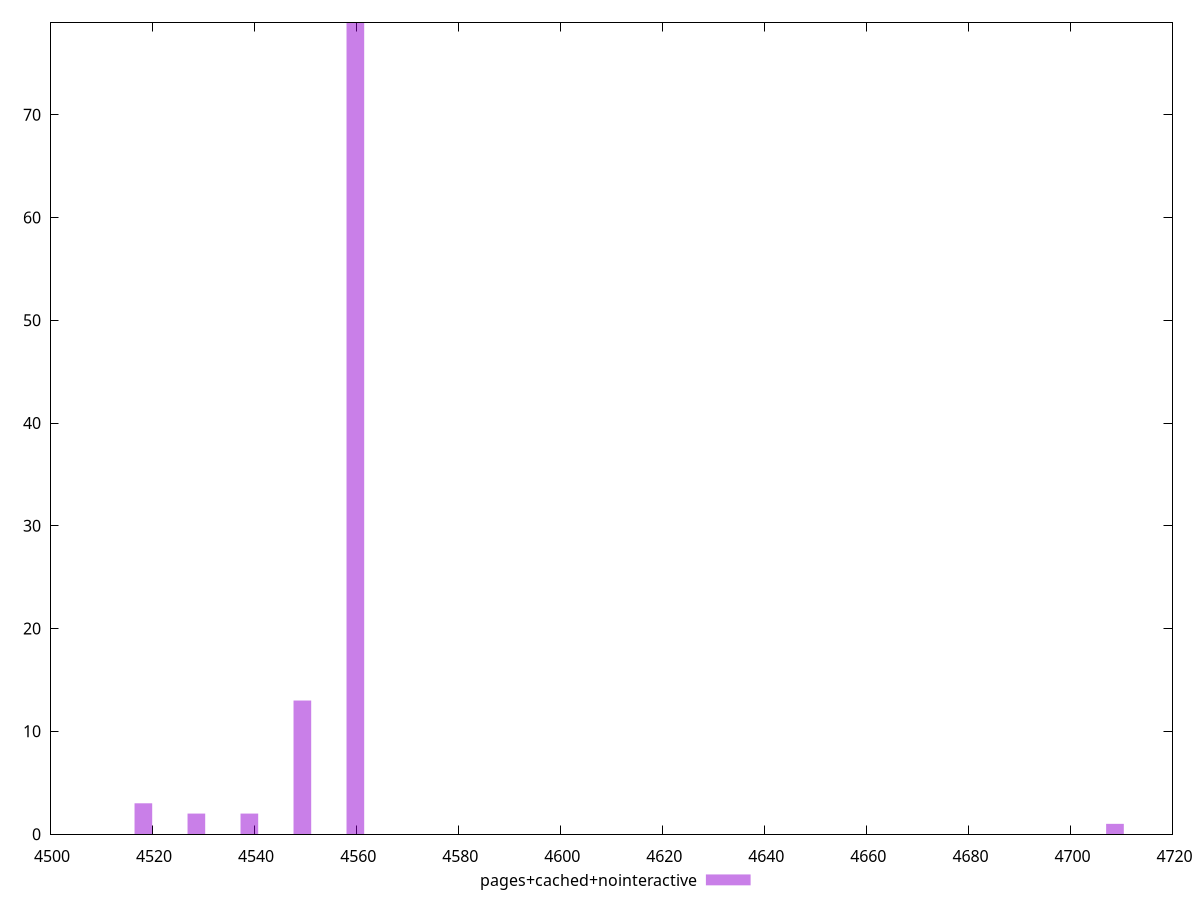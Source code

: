 $_pagesCachedNointeractive <<EOF
4559.846138321458 79
4549.459245067878 13
4539.072351814299 2
4518.298565307139 3
4708.724941622766 1
4528.685458560719 2
EOF
set key outside below
set terminal pngcairo
set output "report_00005_2020-11-02T22-26-11.212Z/unused-javascript/pages+cached+nointeractive//raw_hist.png"
set yrange [0:79]
set boxwidth 3.4622977511932103
set style fill transparent solid 0.5 noborder
plot $_pagesCachedNointeractive title "pages+cached+nointeractive" with boxes ,